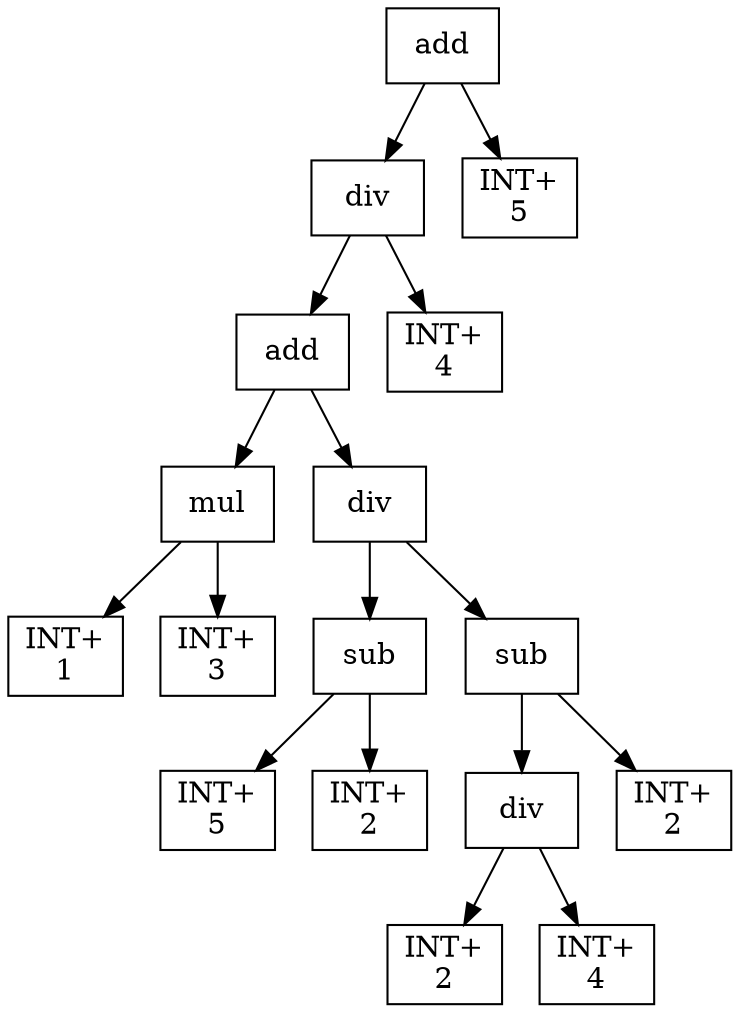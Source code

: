 digraph expr {
  node [shape=box];
  n1 [label="add"];
  n2 [label="div"];
  n3 [label="add"];
  n4 [label="mul"];
  n5 [label="INT+\n1"];
  n6 [label="INT+\n3"];
  n4 -> n5;
  n4 -> n6;
  n7 [label="div"];
  n8 [label="sub"];
  n9 [label="INT+\n5"];
  n10 [label="INT+\n2"];
  n8 -> n9;
  n8 -> n10;
  n11 [label="sub"];
  n12 [label="div"];
  n13 [label="INT+\n2"];
  n14 [label="INT+\n4"];
  n12 -> n13;
  n12 -> n14;
  n15 [label="INT+\n2"];
  n11 -> n12;
  n11 -> n15;
  n7 -> n8;
  n7 -> n11;
  n3 -> n4;
  n3 -> n7;
  n16 [label="INT+\n4"];
  n2 -> n3;
  n2 -> n16;
  n17 [label="INT+\n5"];
  n1 -> n2;
  n1 -> n17;
}